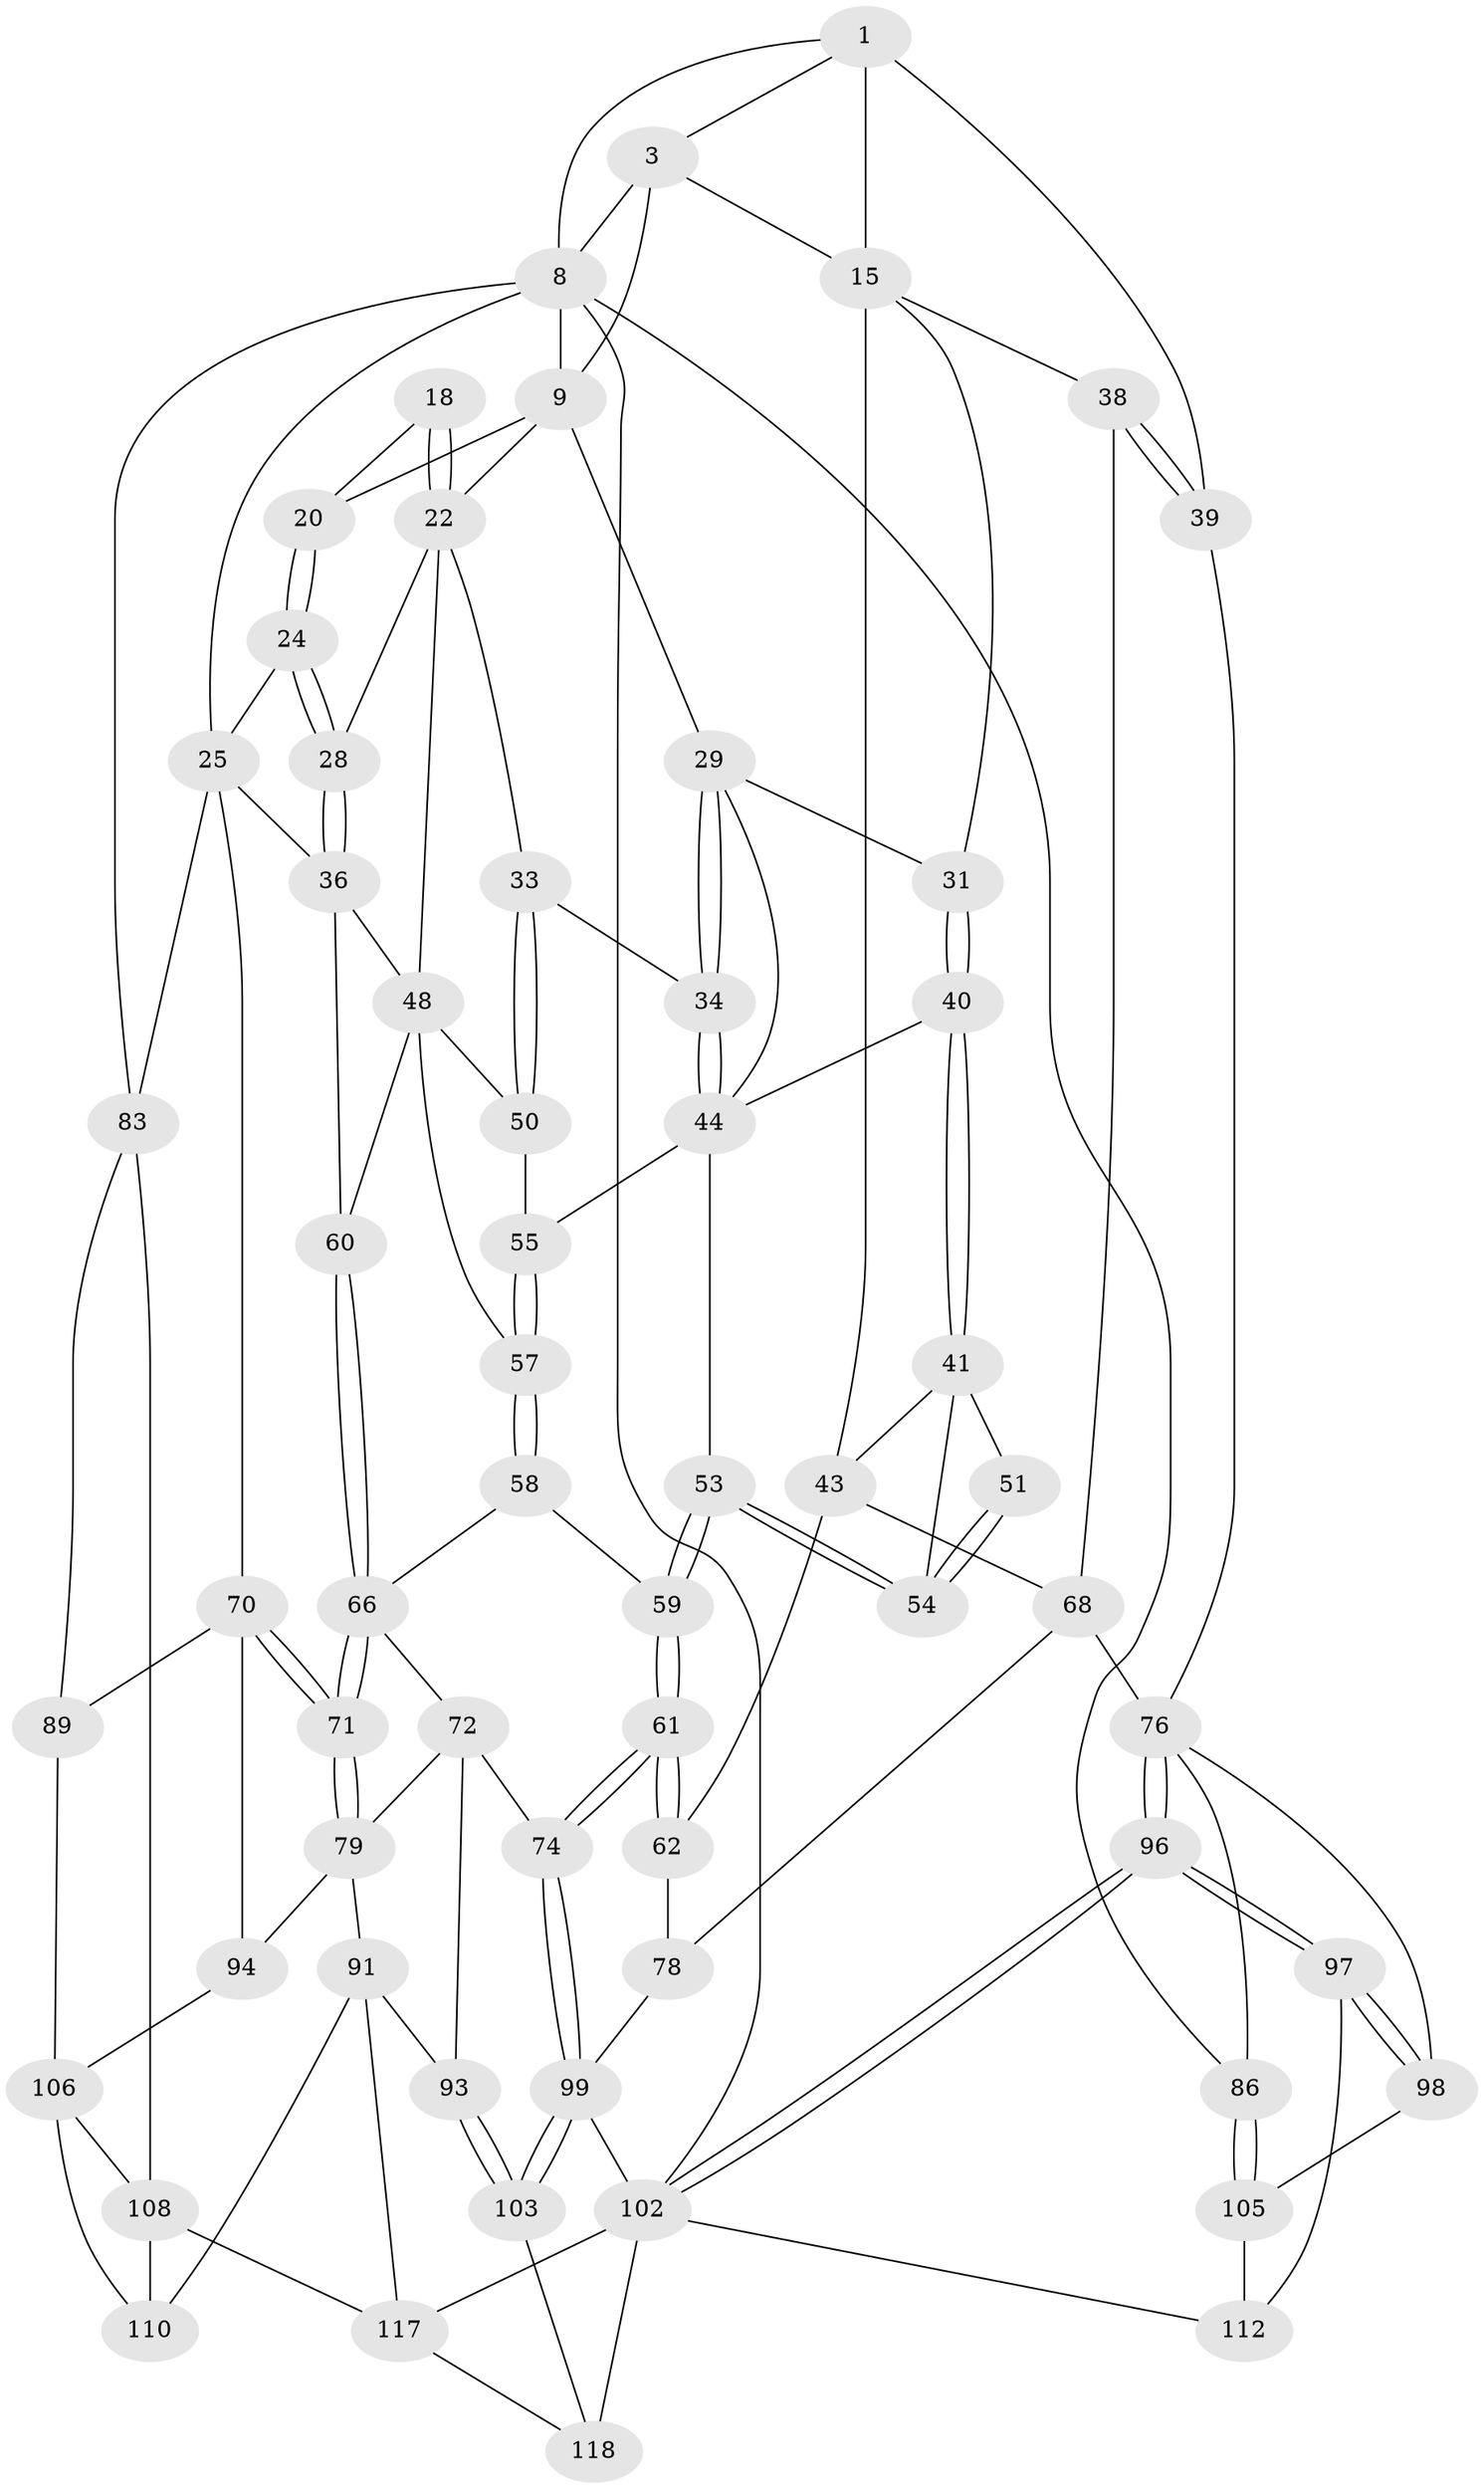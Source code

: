 // original degree distribution, {3: 0.03225806451612903, 4: 0.22580645161290322, 5: 0.5, 6: 0.24193548387096775}
// Generated by graph-tools (version 1.1) at 2025/27/03/15/25 16:27:59]
// undirected, 62 vertices, 141 edges
graph export_dot {
graph [start="1"]
  node [color=gray90,style=filled];
  1 [pos="+0.13419717643512774+0",super="+2+6"];
  3 [pos="+0.4011110086762953+0",super="+4+14"];
  8 [pos="+0+0",super="+10+88"];
  9 [pos="+0.6686974748397411+0",super="+11"];
  15 [pos="+0.29917989587814847+0.17213066489547532",super="+17+16"];
  18 [pos="+0.7899212337812384+0.22260330630743633",super="+19"];
  20 [pos="+0.903171786517033+0.14664436870510028",super="+21"];
  22 [pos="+0.7359471118548808+0.2875091423599893",super="+23+27"];
  24 [pos="+0.9803185570407658+0.12823163921000344"];
  25 [pos="+1+0.11515882876601116",super="+35+26"];
  28 [pos="+0.8512692781525765+0.3685874276648936"];
  29 [pos="+0.5247593486452021+0.2610441655462226",super="+30"];
  31 [pos="+0.3259712170221159+0.21950547748425392"];
  33 [pos="+0.6043958369518628+0.36015042586903384"];
  34 [pos="+0.5530527751775887+0.3334822039045627"];
  36 [pos="+0.8771335711509068+0.4415200515210369",super="+47"];
  38 [pos="+0+0.4530594695722234"];
  39 [pos="+0+0.44799283208190416"];
  40 [pos="+0.3364477883002551+0.35513474868710015"];
  41 [pos="+0.3344093687132592+0.37461606961468896",super="+42"];
  43 [pos="+0.23422067598011248+0.45400313852117036",super="+63"];
  44 [pos="+0.4998109842726984+0.389008215732987",super="+45+52"];
  48 [pos="+0.6945672885912494+0.36947852704849476",super="+49"];
  50 [pos="+0.604510367647917+0.36782952415090164"];
  51 [pos="+0.4545260318162282+0.37478816903895557"];
  53 [pos="+0.45817983297696896+0.5076613184776142"];
  54 [pos="+0.43366201515226555+0.4815803075384457"];
  55 [pos="+0.5383889898357631+0.43495512728421337"];
  57 [pos="+0.6321755501084803+0.4848359600342557"];
  58 [pos="+0.5888867671599327+0.5311156779812756"];
  59 [pos="+0.4615525240461079+0.5365994736996172"];
  60 [pos="+0.717147933112797+0.5026077365381156"];
  61 [pos="+0.41519627918123964+0.6330114213921237"];
  62 [pos="+0.3684307721290839+0.6225928559066763"];
  66 [pos="+0.7118805843324877+0.6006571696355559",super="+67"];
  68 [pos="+0.18701105219422298+0.5728587961994063",super="+69+75"];
  70 [pos="+0.7880098880154716+0.6652404473039564",super="+90"];
  71 [pos="+0.7470591398369673+0.6695840177007519"];
  72 [pos="+0.5748361586948413+0.6682966095839029",super="+73"];
  74 [pos="+0.4163172228974944+0.6349495482911582"];
  76 [pos="+0.152354650705574+0.6944443149248269",super="+77"];
  78 [pos="+0.24710971284631172+0.7057824421192768"];
  79 [pos="+0.712606651267295+0.713233270571907",super="+95+80"];
  83 [pos="+1+1",super="+84"];
  86 [pos="+0+0.8292531112603031",super="+87"];
  89 [pos="+1+0.731322797120815"];
  91 [pos="+0.6487594667002353+0.8033663719169097",super="+92+104"];
  93 [pos="+0.542448979144413+0.8415848902435399"];
  94 [pos="+0.8533586246414657+0.8376555832268822"];
  96 [pos="+0.15829054368668716+0.8605506777568672"];
  97 [pos="+0.10911494005263725+0.8514204498724507"];
  98 [pos="+0.005264270065101285+0.809076646784751"];
  99 [pos="+0.39194705496088494+0.8496582570611171",super="+100"];
  102 [pos="+0.1634439676553213+0.8651016554200418",super="+115"];
  103 [pos="+0.40175532947365483+0.8582048135697523"];
  105 [pos="+0+0.8169028250874372",super="+113"];
  106 [pos="+0.932133847066219+0.813827157054069",super="+107"];
  108 [pos="+0.951438231137212+0.8842916095251862",super="+109"];
  110 [pos="+0.8822395305395248+1"];
  112 [pos="+0.04428545596998976+0.927530152243977"];
  117 [pos="+0.6119338544006068+0.9328398347472658",super="+123"];
  118 [pos="+0.5240168564126623+0.9622170132135358",super="+119"];
  1 -- 3;
  1 -- 15 [weight=2];
  1 -- 8;
  1 -- 39;
  3 -- 8;
  3 -- 9 [weight=2];
  3 -- 15;
  8 -- 9;
  8 -- 83 [weight=2];
  8 -- 86;
  8 -- 25;
  8 -- 102;
  9 -- 20;
  9 -- 22;
  9 -- 29;
  15 -- 31;
  15 -- 43;
  15 -- 38;
  18 -- 22 [weight=2];
  18 -- 22;
  18 -- 20;
  20 -- 24;
  20 -- 24;
  22 -- 48;
  22 -- 33;
  22 -- 28;
  24 -- 25;
  24 -- 28;
  24 -- 28;
  25 -- 36;
  25 -- 70;
  25 -- 83;
  28 -- 36;
  28 -- 36;
  29 -- 34;
  29 -- 34;
  29 -- 31;
  29 -- 44;
  31 -- 40;
  31 -- 40;
  33 -- 34;
  33 -- 50;
  33 -- 50;
  34 -- 44;
  34 -- 44;
  36 -- 48;
  36 -- 60;
  38 -- 39;
  38 -- 39;
  38 -- 68;
  39 -- 76;
  40 -- 41;
  40 -- 41;
  40 -- 44;
  41 -- 51;
  41 -- 43;
  41 -- 54;
  43 -- 68;
  43 -- 62;
  44 -- 53;
  44 -- 55;
  48 -- 57;
  48 -- 50;
  48 -- 60;
  50 -- 55;
  51 -- 54;
  51 -- 54;
  53 -- 54;
  53 -- 54;
  53 -- 59;
  53 -- 59;
  55 -- 57;
  55 -- 57;
  57 -- 58;
  57 -- 58;
  58 -- 59;
  58 -- 66;
  59 -- 61;
  59 -- 61;
  60 -- 66;
  60 -- 66;
  61 -- 62;
  61 -- 62;
  61 -- 74;
  61 -- 74;
  62 -- 78;
  66 -- 71;
  66 -- 71;
  66 -- 72;
  68 -- 76 [weight=2];
  68 -- 78;
  70 -- 71;
  70 -- 71;
  70 -- 89;
  70 -- 94;
  71 -- 79;
  71 -- 79;
  72 -- 79;
  72 -- 74;
  72 -- 93;
  74 -- 99;
  74 -- 99;
  76 -- 96;
  76 -- 96;
  76 -- 98;
  76 -- 86;
  78 -- 99;
  79 -- 94;
  79 -- 91 [weight=2];
  83 -- 108 [weight=2];
  83 -- 89;
  86 -- 105 [weight=2];
  86 -- 105;
  89 -- 106;
  91 -- 93;
  91 -- 117;
  91 -- 110;
  93 -- 103;
  93 -- 103;
  94 -- 106;
  96 -- 97;
  96 -- 97;
  96 -- 102;
  96 -- 102;
  97 -- 98;
  97 -- 98;
  97 -- 112;
  98 -- 105;
  99 -- 103;
  99 -- 103;
  99 -- 102 [weight=2];
  102 -- 112;
  102 -- 117;
  102 -- 118 [weight=2];
  103 -- 118;
  105 -- 112;
  106 -- 108;
  106 -- 110;
  108 -- 110;
  108 -- 117;
  117 -- 118;
}
